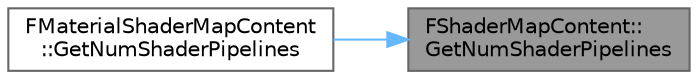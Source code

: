 digraph "FShaderMapContent::GetNumShaderPipelines"
{
 // INTERACTIVE_SVG=YES
 // LATEX_PDF_SIZE
  bgcolor="transparent";
  edge [fontname=Helvetica,fontsize=10,labelfontname=Helvetica,labelfontsize=10];
  node [fontname=Helvetica,fontsize=10,shape=box,height=0.2,width=0.4];
  rankdir="RL";
  Node1 [id="Node000001",label="FShaderMapContent::\lGetNumShaderPipelines",height=0.2,width=0.4,color="gray40", fillcolor="grey60", style="filled", fontcolor="black",tooltip=" "];
  Node1 -> Node2 [id="edge1_Node000001_Node000002",dir="back",color="steelblue1",style="solid",tooltip=" "];
  Node2 [id="Node000002",label="FMaterialShaderMapContent\l::GetNumShaderPipelines",height=0.2,width=0.4,color="grey40", fillcolor="white", style="filled",URL="$d7/dc1/classFMaterialShaderMapContent.html#a1a6373a0801af14a4fba6b07cb98a4a1",tooltip=" "];
}
